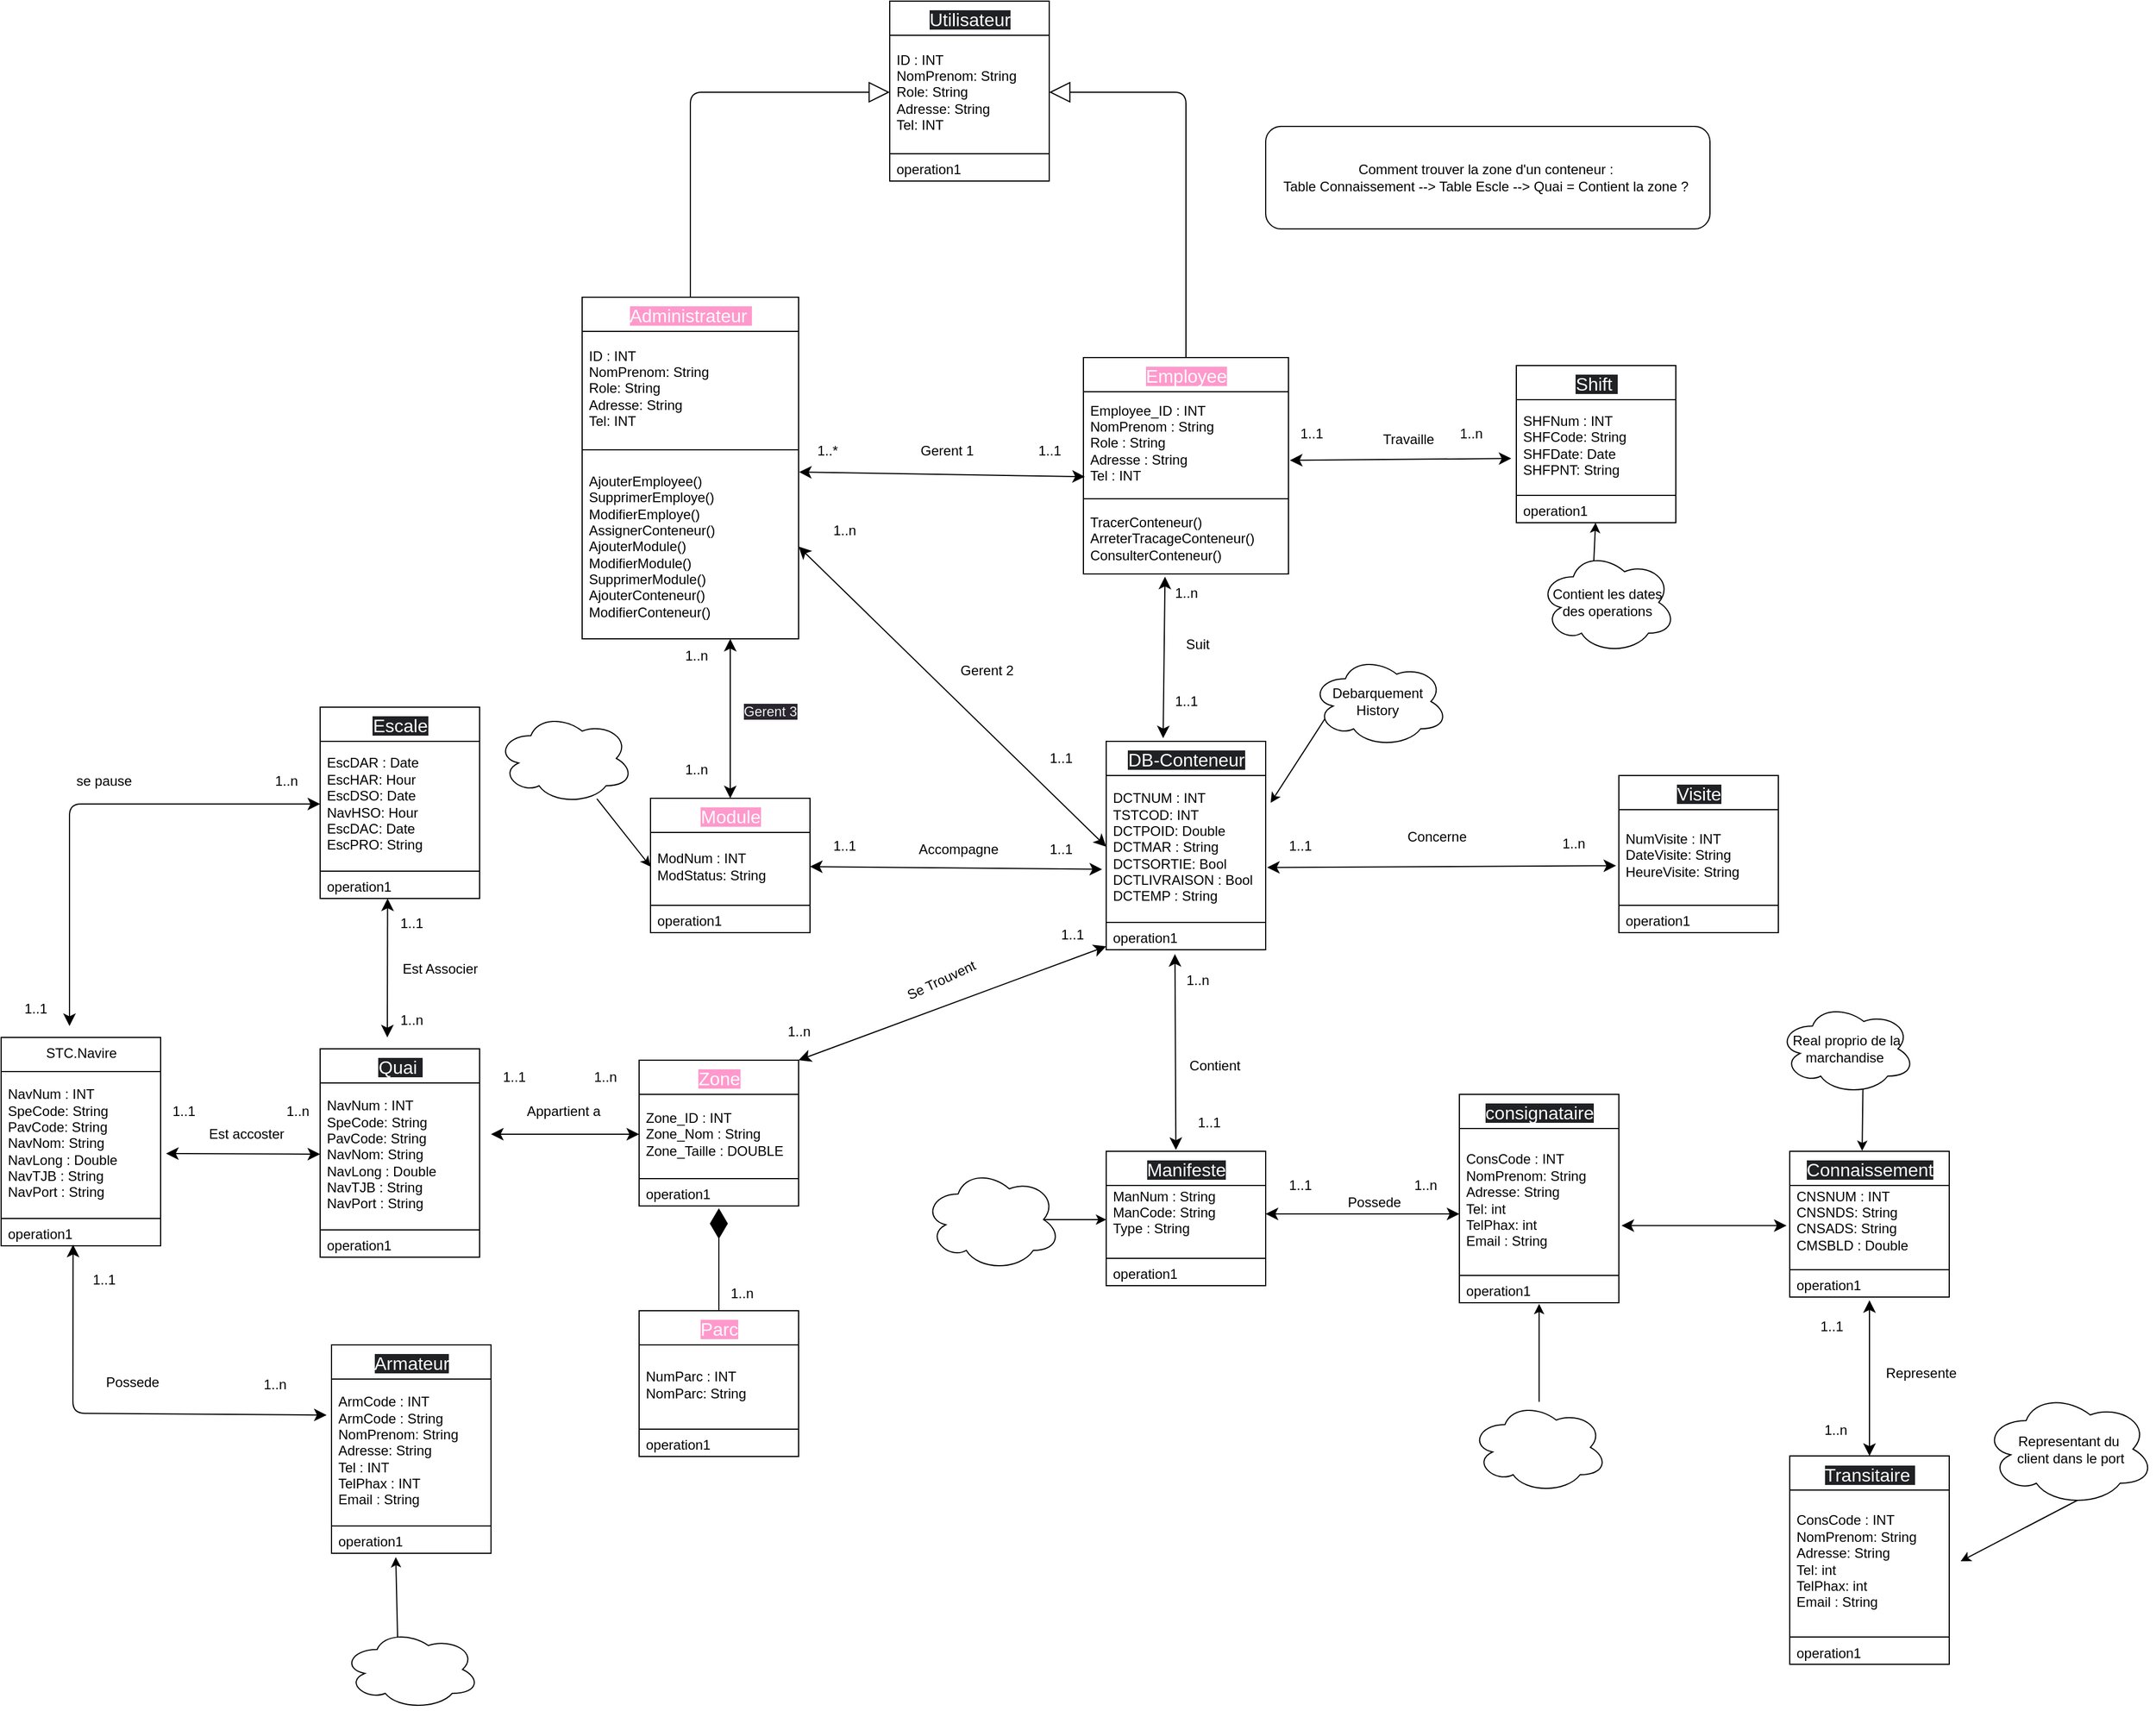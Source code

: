 <mxfile>
    <diagram id="-SLYa7uZ8JZ05PMzf6wq" name="Page-1">
        <mxGraphModel dx="1922" dy="-532" grid="1" gridSize="10" guides="1" tooltips="1" connect="1" arrows="1" fold="1" page="1" pageScale="1" pageWidth="850" pageHeight="1100" math="0" shadow="0">
            <root>
                <mxCell id="0"/>
                <mxCell id="1" parent="0"/>
                <mxCell id="2" value="STC.Navire" style="swimlane;fontStyle=0;align=center;verticalAlign=top;childLayout=stackLayout;horizontal=1;startSize=30;horizontalStack=0;resizeParent=1;resizeParentMax=0;resizeLast=0;collapsible=0;marginBottom=0;html=1;" parent="1" vertex="1">
                    <mxGeometry x="-260" y="2230" width="140" height="183" as="geometry"/>
                </mxCell>
                <mxCell id="4" value="NavNum : INT&amp;nbsp;&lt;br&gt;SpeCode: String&lt;br&gt;PavCode: String&amp;nbsp;&lt;br&gt;NavNom: String&amp;nbsp;&lt;br&gt;NavLong : Double&amp;nbsp;&lt;br&gt;NavTJB : String&amp;nbsp;&lt;br&gt;NavPort : String&amp;nbsp;" style="text;html=1;strokeColor=none;fillColor=none;align=left;verticalAlign=middle;spacingLeft=4;spacingRight=4;overflow=hidden;rotatable=0;points=[[0,0.5],[1,0.5]];portConstraint=eastwest;" parent="2" vertex="1">
                    <mxGeometry y="30" width="140" height="125" as="geometry"/>
                </mxCell>
                <mxCell id="7" value="" style="line;strokeWidth=1;fillColor=none;align=left;verticalAlign=middle;spacingTop=-1;spacingLeft=3;spacingRight=3;rotatable=0;labelPosition=right;points=[];portConstraint=eastwest;" parent="2" vertex="1">
                    <mxGeometry y="155" width="140" height="8" as="geometry"/>
                </mxCell>
                <mxCell id="9" value="operation1" style="text;html=1;strokeColor=none;fillColor=none;align=left;verticalAlign=middle;spacingLeft=4;spacingRight=4;overflow=hidden;rotatable=0;points=[[0,0.5],[1,0.5]];portConstraint=eastwest;" parent="2" vertex="1">
                    <mxGeometry y="163" width="140" height="20" as="geometry"/>
                </mxCell>
                <mxCell id="14" value="&lt;span style=&quot;font-size: 16px; text-align: start; background-color: rgb(32, 33, 36);&quot;&gt;&lt;font color=&quot;#ffffff&quot;&gt;Armateur&lt;/font&gt;&lt;/span&gt;" style="swimlane;fontStyle=0;align=center;verticalAlign=top;childLayout=stackLayout;horizontal=1;startSize=30;horizontalStack=0;resizeParent=1;resizeParentMax=0;resizeLast=0;collapsible=0;marginBottom=0;html=1;" parent="1" vertex="1">
                    <mxGeometry x="30" y="2500" width="140" height="183" as="geometry"/>
                </mxCell>
                <mxCell id="15" value="ArmCode : INT&amp;nbsp;&lt;br&gt;ArmCode : String&lt;br&gt;NomPrenom: String&amp;nbsp;&lt;br&gt;Adresse: String&amp;nbsp;&lt;br&gt;Tel : INT&amp;nbsp;&lt;br&gt;TelPhax : INT&amp;nbsp;&lt;br&gt;Email : String&amp;nbsp;&amp;nbsp;" style="text;html=1;strokeColor=none;fillColor=none;align=left;verticalAlign=middle;spacingLeft=4;spacingRight=4;overflow=hidden;rotatable=0;points=[[0,0.5],[1,0.5]];portConstraint=eastwest;" parent="14" vertex="1">
                    <mxGeometry y="30" width="140" height="125" as="geometry"/>
                </mxCell>
                <mxCell id="16" value="" style="line;strokeWidth=1;fillColor=none;align=left;verticalAlign=middle;spacingTop=-1;spacingLeft=3;spacingRight=3;rotatable=0;labelPosition=right;points=[];portConstraint=eastwest;" parent="14" vertex="1">
                    <mxGeometry y="155" width="140" height="8" as="geometry"/>
                </mxCell>
                <mxCell id="17" value="operation1" style="text;html=1;strokeColor=none;fillColor=none;align=left;verticalAlign=middle;spacingLeft=4;spacingRight=4;overflow=hidden;rotatable=0;points=[[0,0.5],[1,0.5]];portConstraint=eastwest;" parent="14" vertex="1">
                    <mxGeometry y="163" width="140" height="20" as="geometry"/>
                </mxCell>
                <mxCell id="18" value="&lt;div style=&quot;text-align: start;&quot;&gt;&lt;font color=&quot;#ffffff&quot;&gt;&lt;span style=&quot;font-size: 16px; background-color: rgb(255, 153, 204);&quot;&gt;Module&lt;/span&gt;&lt;/font&gt;&lt;/div&gt;" style="swimlane;fontStyle=0;align=center;verticalAlign=top;childLayout=stackLayout;horizontal=1;startSize=30;horizontalStack=0;resizeParent=1;resizeParentMax=0;resizeLast=0;collapsible=0;marginBottom=0;html=1;" parent="1" vertex="1">
                    <mxGeometry x="310" y="2020" width="140" height="118" as="geometry"/>
                </mxCell>
                <mxCell id="19" value="ModNum : INT&amp;nbsp;&lt;br&gt;ModStatus: String&lt;br&gt;" style="text;html=1;strokeColor=none;fillColor=none;align=left;verticalAlign=middle;spacingLeft=4;spacingRight=4;overflow=hidden;rotatable=0;points=[[0,0.5],[1,0.5]];portConstraint=eastwest;" parent="18" vertex="1">
                    <mxGeometry y="30" width="140" height="60" as="geometry"/>
                </mxCell>
                <mxCell id="20" value="" style="line;strokeWidth=1;fillColor=none;align=left;verticalAlign=middle;spacingTop=-1;spacingLeft=3;spacingRight=3;rotatable=0;labelPosition=right;points=[];portConstraint=eastwest;" parent="18" vertex="1">
                    <mxGeometry y="90" width="140" height="8" as="geometry"/>
                </mxCell>
                <mxCell id="21" value="operation1" style="text;html=1;strokeColor=none;fillColor=none;align=left;verticalAlign=middle;spacingLeft=4;spacingRight=4;overflow=hidden;rotatable=0;points=[[0,0.5],[1,0.5]];portConstraint=eastwest;" parent="18" vertex="1">
                    <mxGeometry y="98" width="140" height="20" as="geometry"/>
                </mxCell>
                <mxCell id="26" value="&lt;div style=&quot;text-align: start;&quot;&gt;&lt;font color=&quot;#ffffff&quot;&gt;&lt;span style=&quot;font-size: 16px; background-color: rgb(32, 33, 36);&quot;&gt;Escale&lt;/span&gt;&lt;/font&gt;&lt;/div&gt;" style="swimlane;fontStyle=0;align=center;verticalAlign=top;childLayout=stackLayout;horizontal=1;startSize=30;horizontalStack=0;resizeParent=1;resizeParentMax=0;resizeLast=0;collapsible=0;marginBottom=0;html=1;" parent="1" vertex="1">
                    <mxGeometry x="20" y="1940" width="140" height="168" as="geometry"/>
                </mxCell>
                <mxCell id="27" value="EscDAR : Date&amp;nbsp;&lt;br&gt;EscHAR: Hour&lt;br&gt;EscDSO: Date&amp;nbsp;&lt;br&gt;NavHSO: Hour&amp;nbsp;&lt;br&gt;EscDAC: Date&lt;br&gt;EscPRO: String&amp;nbsp;" style="text;html=1;strokeColor=none;fillColor=none;align=left;verticalAlign=middle;spacingLeft=4;spacingRight=4;overflow=hidden;rotatable=0;points=[[0,0.5],[1,0.5]];portConstraint=eastwest;" parent="26" vertex="1">
                    <mxGeometry y="30" width="140" height="110" as="geometry"/>
                </mxCell>
                <mxCell id="28" value="" style="line;strokeWidth=1;fillColor=none;align=left;verticalAlign=middle;spacingTop=-1;spacingLeft=3;spacingRight=3;rotatable=0;labelPosition=right;points=[];portConstraint=eastwest;" parent="26" vertex="1">
                    <mxGeometry y="140" width="140" height="8" as="geometry"/>
                </mxCell>
                <mxCell id="29" value="operation1" style="text;html=1;strokeColor=none;fillColor=none;align=left;verticalAlign=middle;spacingLeft=4;spacingRight=4;overflow=hidden;rotatable=0;points=[[0,0.5],[1,0.5]];portConstraint=eastwest;" parent="26" vertex="1">
                    <mxGeometry y="148" width="140" height="20" as="geometry"/>
                </mxCell>
                <mxCell id="30" value="&lt;div style=&quot;text-align: start;&quot;&gt;&lt;font color=&quot;#ffffff&quot;&gt;&lt;span style=&quot;font-size: 16px; background-color: rgb(32, 33, 36);&quot;&gt;Manifeste&lt;/span&gt;&lt;/font&gt;&lt;/div&gt;" style="swimlane;fontStyle=0;align=center;verticalAlign=top;childLayout=stackLayout;horizontal=1;startSize=30;horizontalStack=0;resizeParent=1;resizeParentMax=0;resizeLast=0;collapsible=0;marginBottom=0;html=1;" parent="1" vertex="1">
                    <mxGeometry x="710" y="2330" width="140" height="118" as="geometry"/>
                </mxCell>
                <mxCell id="31" value="ManNum : String&lt;br&gt;ManCode: String&lt;br&gt;Type : String&amp;nbsp;&lt;br&gt;&lt;br&gt;" style="text;html=1;strokeColor=none;fillColor=none;align=left;verticalAlign=middle;spacingLeft=4;spacingRight=4;overflow=hidden;rotatable=0;points=[[0,0.5],[1,0.5]];portConstraint=eastwest;" parent="30" vertex="1">
                    <mxGeometry y="30" width="140" height="60" as="geometry"/>
                </mxCell>
                <mxCell id="32" value="" style="line;strokeWidth=1;fillColor=none;align=left;verticalAlign=middle;spacingTop=-1;spacingLeft=3;spacingRight=3;rotatable=0;labelPosition=right;points=[];portConstraint=eastwest;" parent="30" vertex="1">
                    <mxGeometry y="90" width="140" height="8" as="geometry"/>
                </mxCell>
                <mxCell id="33" value="operation1" style="text;html=1;strokeColor=none;fillColor=none;align=left;verticalAlign=middle;spacingLeft=4;spacingRight=4;overflow=hidden;rotatable=0;points=[[0,0.5],[1,0.5]];portConstraint=eastwest;" parent="30" vertex="1">
                    <mxGeometry y="98" width="140" height="20" as="geometry"/>
                </mxCell>
                <mxCell id="34" value="&lt;div style=&quot;text-align: start;&quot;&gt;&lt;font color=&quot;#ffffff&quot;&gt;&lt;span style=&quot;font-size: 16px; background-color: rgb(32, 33, 36);&quot;&gt;DB-Conteneur&lt;/span&gt;&lt;/font&gt;&lt;/div&gt;" style="swimlane;fontStyle=0;align=center;verticalAlign=top;childLayout=stackLayout;horizontal=1;startSize=30;horizontalStack=0;resizeParent=1;resizeParentMax=0;resizeLast=0;collapsible=0;marginBottom=0;html=1;" parent="1" vertex="1">
                    <mxGeometry x="710" y="1970" width="140" height="183" as="geometry"/>
                </mxCell>
                <mxCell id="35" value="DCTNUM : INT&amp;nbsp;&lt;br&gt;TSTCOD: INT&lt;br&gt;DCTPOID: Double&lt;br&gt;DCTMAR : String&lt;br&gt;DCTSORTIE: Bool&lt;br&gt;DCTLIVRAISON : Bool&lt;br&gt;DCTEMP : String" style="text;html=1;strokeColor=none;fillColor=none;align=left;verticalAlign=middle;spacingLeft=4;spacingRight=4;overflow=hidden;rotatable=0;points=[[0,0.5],[1,0.5]];portConstraint=eastwest;" parent="34" vertex="1">
                    <mxGeometry y="30" width="140" height="125" as="geometry"/>
                </mxCell>
                <mxCell id="36" value="" style="line;strokeWidth=1;fillColor=none;align=left;verticalAlign=middle;spacingTop=-1;spacingLeft=3;spacingRight=3;rotatable=0;labelPosition=right;points=[];portConstraint=eastwest;" parent="34" vertex="1">
                    <mxGeometry y="155" width="140" height="8" as="geometry"/>
                </mxCell>
                <mxCell id="37" value="operation1" style="text;html=1;strokeColor=none;fillColor=none;align=left;verticalAlign=middle;spacingLeft=4;spacingRight=4;overflow=hidden;rotatable=0;points=[[0,0.5],[1,0.5]];portConstraint=eastwest;" parent="34" vertex="1">
                    <mxGeometry y="163" width="140" height="20" as="geometry"/>
                </mxCell>
                <mxCell id="42" value="&lt;div style=&quot;text-align: start;&quot;&gt;&lt;font color=&quot;#ffffff&quot;&gt;&lt;span style=&quot;font-size: 16px; background-color: rgb(32, 33, 36);&quot;&gt;Shift&amp;nbsp;&lt;/span&gt;&lt;/font&gt;&lt;/div&gt;" style="swimlane;fontStyle=0;align=center;verticalAlign=top;childLayout=stackLayout;horizontal=1;startSize=30;horizontalStack=0;resizeParent=1;resizeParentMax=0;resizeLast=0;collapsible=0;marginBottom=0;html=1;" parent="1" vertex="1">
                    <mxGeometry x="1070" y="1640" width="140" height="138" as="geometry"/>
                </mxCell>
                <mxCell id="43" value="SHFNum : INT&amp;nbsp;&lt;br&gt;SHFCode: String&lt;br&gt;SHFDate: Date&lt;br&gt;SHFPNT: String&amp;nbsp;&amp;nbsp;" style="text;html=1;strokeColor=none;fillColor=none;align=left;verticalAlign=middle;spacingLeft=4;spacingRight=4;overflow=hidden;rotatable=0;points=[[0,0.5],[1,0.5]];portConstraint=eastwest;" parent="42" vertex="1">
                    <mxGeometry y="30" width="140" height="80" as="geometry"/>
                </mxCell>
                <mxCell id="44" value="" style="line;strokeWidth=1;fillColor=none;align=left;verticalAlign=middle;spacingTop=-1;spacingLeft=3;spacingRight=3;rotatable=0;labelPosition=right;points=[];portConstraint=eastwest;" parent="42" vertex="1">
                    <mxGeometry y="110" width="140" height="8" as="geometry"/>
                </mxCell>
                <mxCell id="45" value="operation1" style="text;html=1;strokeColor=none;fillColor=none;align=left;verticalAlign=middle;spacingLeft=4;spacingRight=4;overflow=hidden;rotatable=0;points=[[0,0.5],[1,0.5]];portConstraint=eastwest;" parent="42" vertex="1">
                    <mxGeometry y="118" width="140" height="20" as="geometry"/>
                </mxCell>
                <mxCell id="46" value="&lt;div style=&quot;text-align: start;&quot;&gt;&lt;font color=&quot;#ffffff&quot;&gt;&lt;span style=&quot;font-size: 16px; background-color: rgb(32, 33, 36);&quot;&gt;Utilisateur&lt;/span&gt;&lt;/font&gt;&lt;/div&gt;" style="swimlane;fontStyle=0;align=center;verticalAlign=top;childLayout=stackLayout;horizontal=1;startSize=30;horizontalStack=0;resizeParent=1;resizeParentMax=0;resizeLast=0;collapsible=0;marginBottom=0;html=1;" parent="1" vertex="1">
                    <mxGeometry x="520" y="1320" width="140" height="158" as="geometry"/>
                </mxCell>
                <mxCell id="47" value="ID : INT&amp;nbsp;&lt;br&gt;NomPrenom: String&lt;br&gt;Role: String&amp;nbsp;&lt;br&gt;Adresse: String&amp;nbsp;&lt;br&gt;Tel: INT&amp;nbsp;&amp;nbsp;&lt;br&gt;" style="text;html=1;strokeColor=none;fillColor=none;align=left;verticalAlign=middle;spacingLeft=4;spacingRight=4;overflow=hidden;rotatable=0;points=[[0,0.5],[1,0.5]];portConstraint=eastwest;" parent="46" vertex="1">
                    <mxGeometry y="30" width="140" height="100" as="geometry"/>
                </mxCell>
                <mxCell id="48" value="" style="line;strokeWidth=1;fillColor=none;align=left;verticalAlign=middle;spacingTop=-1;spacingLeft=3;spacingRight=3;rotatable=0;labelPosition=right;points=[];portConstraint=eastwest;" parent="46" vertex="1">
                    <mxGeometry y="130" width="140" height="8" as="geometry"/>
                </mxCell>
                <mxCell id="49" value="operation1" style="text;html=1;strokeColor=none;fillColor=none;align=left;verticalAlign=middle;spacingLeft=4;spacingRight=4;overflow=hidden;rotatable=0;points=[[0,0.5],[1,0.5]];portConstraint=eastwest;" parent="46" vertex="1">
                    <mxGeometry y="138" width="140" height="20" as="geometry"/>
                </mxCell>
                <mxCell id="50" value="&lt;div style=&quot;text-align: start;&quot;&gt;&lt;font color=&quot;#ffffff&quot;&gt;&lt;span style=&quot;font-size: 16px; background-color: rgb(255, 153, 204);&quot;&gt;Administrateur&amp;nbsp;&lt;/span&gt;&lt;/font&gt;&lt;/div&gt;" style="swimlane;fontStyle=0;align=center;verticalAlign=top;childLayout=stackLayout;horizontal=1;startSize=30;horizontalStack=0;resizeParent=1;resizeParentMax=0;resizeLast=0;collapsible=0;marginBottom=0;html=1;" parent="1" vertex="1">
                    <mxGeometry x="250" y="1580" width="190" height="300" as="geometry"/>
                </mxCell>
                <mxCell id="51" value="ID : INT&amp;nbsp;&lt;br&gt;NomPrenom: String&lt;br&gt;Role: String&amp;nbsp;&lt;br&gt;Adresse: String&amp;nbsp;&lt;br&gt;Tel: INT&amp;nbsp;&amp;nbsp;" style="text;html=1;strokeColor=none;fillColor=none;align=left;verticalAlign=middle;spacingLeft=4;spacingRight=4;overflow=hidden;rotatable=0;points=[[0,0.5],[1,0.5]];portConstraint=eastwest;" parent="50" vertex="1">
                    <mxGeometry y="30" width="190" height="100" as="geometry"/>
                </mxCell>
                <mxCell id="52" value="" style="line;strokeWidth=1;fillColor=none;align=left;verticalAlign=middle;spacingTop=-1;spacingLeft=3;spacingRight=3;rotatable=0;labelPosition=right;points=[];portConstraint=eastwest;" parent="50" vertex="1">
                    <mxGeometry y="130" width="190" height="8" as="geometry"/>
                </mxCell>
                <mxCell id="53" value="AjouterEmployee()&amp;nbsp;&lt;br&gt;SupprimerEmploye()&lt;br&gt;ModifierEmploye()&lt;br&gt;AssignerConteneur()&lt;br&gt;AjouterModule()&lt;br&gt;ModifierModule()&lt;br&gt;SupprimerModule()&lt;br&gt;AjouterConteneur()&lt;br&gt;ModifierConteneur()" style="text;html=1;strokeColor=none;fillColor=none;align=left;verticalAlign=middle;spacingLeft=4;spacingRight=4;overflow=hidden;rotatable=0;points=[[0,0.5],[1,0.5]];portConstraint=eastwest;" parent="50" vertex="1">
                    <mxGeometry y="138" width="190" height="162" as="geometry"/>
                </mxCell>
                <mxCell id="54" value="&lt;div style=&quot;text-align: start;&quot;&gt;&lt;font color=&quot;#ffffff&quot;&gt;&lt;span style=&quot;font-size: 16px; background-color: rgb(255, 153, 204);&quot;&gt;Parc&lt;/span&gt;&lt;/font&gt;&lt;/div&gt;" style="swimlane;fontStyle=0;align=center;verticalAlign=top;childLayout=stackLayout;horizontal=1;startSize=30;horizontalStack=0;resizeParent=1;resizeParentMax=0;resizeLast=0;collapsible=0;marginBottom=0;html=1;" parent="1" vertex="1">
                    <mxGeometry x="300" y="2470" width="140" height="128" as="geometry"/>
                </mxCell>
                <mxCell id="55" value="NumParc : INT&amp;nbsp;&lt;br&gt;NomParc: String&lt;br&gt;" style="text;html=1;strokeColor=none;fillColor=none;align=left;verticalAlign=middle;spacingLeft=4;spacingRight=4;overflow=hidden;rotatable=0;points=[[0,0.5],[1,0.5]];portConstraint=eastwest;" parent="54" vertex="1">
                    <mxGeometry y="30" width="140" height="70" as="geometry"/>
                </mxCell>
                <mxCell id="56" value="" style="line;strokeWidth=1;fillColor=none;align=left;verticalAlign=middle;spacingTop=-1;spacingLeft=3;spacingRight=3;rotatable=0;labelPosition=right;points=[];portConstraint=eastwest;" parent="54" vertex="1">
                    <mxGeometry y="100" width="140" height="8" as="geometry"/>
                </mxCell>
                <mxCell id="57" value="operation1" style="text;html=1;strokeColor=none;fillColor=none;align=left;verticalAlign=middle;spacingLeft=4;spacingRight=4;overflow=hidden;rotatable=0;points=[[0,0.5],[1,0.5]];portConstraint=eastwest;" parent="54" vertex="1">
                    <mxGeometry y="108" width="140" height="20" as="geometry"/>
                </mxCell>
                <mxCell id="58" value="&lt;div style=&quot;text-align: start;&quot;&gt;&lt;font color=&quot;#ffffff&quot;&gt;&lt;span style=&quot;font-size: 16px; background-color: rgb(255, 153, 204);&quot;&gt;Zone&lt;/span&gt;&lt;/font&gt;&lt;/div&gt;" style="swimlane;fontStyle=0;align=center;verticalAlign=top;childLayout=stackLayout;horizontal=1;startSize=30;horizontalStack=0;resizeParent=1;resizeParentMax=0;resizeLast=0;collapsible=0;marginBottom=0;html=1;" parent="1" vertex="1">
                    <mxGeometry x="300" y="2250" width="140" height="128" as="geometry"/>
                </mxCell>
                <mxCell id="59" value="Zone_ID : INT&lt;br&gt;Zone_Nom : String&amp;nbsp;&lt;br&gt;Zone_Taille : DOUBLE" style="text;html=1;strokeColor=none;fillColor=none;align=left;verticalAlign=middle;spacingLeft=4;spacingRight=4;overflow=hidden;rotatable=0;points=[[0,0.5],[1,0.5]];portConstraint=eastwest;" parent="58" vertex="1">
                    <mxGeometry y="30" width="140" height="70" as="geometry"/>
                </mxCell>
                <mxCell id="60" value="" style="line;strokeWidth=1;fillColor=none;align=left;verticalAlign=middle;spacingTop=-1;spacingLeft=3;spacingRight=3;rotatable=0;labelPosition=right;points=[];portConstraint=eastwest;" parent="58" vertex="1">
                    <mxGeometry y="100" width="140" height="8" as="geometry"/>
                </mxCell>
                <mxCell id="61" value="operation1" style="text;html=1;strokeColor=none;fillColor=none;align=left;verticalAlign=middle;spacingLeft=4;spacingRight=4;overflow=hidden;rotatable=0;points=[[0,0.5],[1,0.5]];portConstraint=eastwest;" parent="58" vertex="1">
                    <mxGeometry y="108" width="140" height="20" as="geometry"/>
                </mxCell>
                <mxCell id="227" style="edgeStyle=none;html=1;exitX=0.4;exitY=0.1;exitDx=0;exitDy=0;exitPerimeter=0;entryX=0.403;entryY=1.17;entryDx=0;entryDy=0;entryPerimeter=0;" parent="1" source="70" target="17" edge="1">
                    <mxGeometry relative="1" as="geometry"/>
                </mxCell>
                <mxCell id="70" value="Propriaitaire du&amp;nbsp;&lt;br&gt;Navire" style="ellipse;shape=cloud;whiteSpace=wrap;html=1;labelBackgroundColor=none;fontFamily=Helvetica;fontColor=#FFFFFF;" parent="1" vertex="1">
                    <mxGeometry x="40" y="2750" width="120" height="70" as="geometry"/>
                </mxCell>
                <mxCell id="76" style="edgeStyle=none;html=1;fontFamily=Helvetica;fontColor=#FFFFFF;entryX=0.5;entryY=1.05;entryDx=0;entryDy=0;entryPerimeter=0;" parent="1" source="71" target="189" edge="1">
                    <mxGeometry relative="1" as="geometry">
                        <mxPoint x="1380" y="2490" as="targetPoint"/>
                    </mxGeometry>
                </mxCell>
                <mxCell id="71" value="Table Client" style="ellipse;shape=cloud;whiteSpace=wrap;html=1;labelBackgroundColor=none;fontFamily=Helvetica;fontColor=#FFFFFF;" parent="1" vertex="1">
                    <mxGeometry x="1030" y="2550" width="120" height="80" as="geometry"/>
                </mxCell>
                <mxCell id="74" style="edgeStyle=none;html=1;entryX=0;entryY=0.5;entryDx=0;entryDy=0;fontFamily=Helvetica;fontColor=#FFFFFF;" parent="1" source="73" target="19" edge="1">
                    <mxGeometry relative="1" as="geometry"/>
                </mxCell>
                <mxCell id="73" value="Ensemble de&amp;nbsp;&lt;br&gt;Pieces pour&amp;nbsp;&lt;br&gt;le suivie&amp;nbsp;" style="ellipse;shape=cloud;whiteSpace=wrap;html=1;labelBackgroundColor=none;fontFamily=Helvetica;fontColor=#FFFFFF;" parent="1" vertex="1">
                    <mxGeometry x="175" y="1945" width="120" height="80" as="geometry"/>
                </mxCell>
                <mxCell id="83" value="&lt;div style=&quot;text-align: start;&quot;&gt;&lt;font color=&quot;#ffffff&quot;&gt;&lt;span style=&quot;font-size: 16px; background-color: rgb(32, 33, 36);&quot;&gt;Transitaire&amp;nbsp;&lt;/span&gt;&lt;/font&gt;&lt;/div&gt;" style="swimlane;fontStyle=0;align=center;verticalAlign=top;childLayout=stackLayout;horizontal=1;startSize=30;horizontalStack=0;resizeParent=1;resizeParentMax=0;resizeLast=0;collapsible=0;marginBottom=0;html=1;" parent="1" vertex="1">
                    <mxGeometry x="1310" y="2597.5" width="140" height="183" as="geometry"/>
                </mxCell>
                <mxCell id="84" value="ConsCode : INT&amp;nbsp;&lt;br&gt;NomPrenom: String&lt;br&gt;Adresse: String&amp;nbsp;&lt;br&gt;Tel: int&lt;br&gt;TelPhax: int&amp;nbsp;&lt;br&gt;Email : String&amp;nbsp;" style="text;html=1;strokeColor=none;fillColor=none;align=left;verticalAlign=middle;spacingLeft=4;spacingRight=4;overflow=hidden;rotatable=0;points=[[0,0.5],[1,0.5]];portConstraint=eastwest;" parent="83" vertex="1">
                    <mxGeometry y="30" width="140" height="125" as="geometry"/>
                </mxCell>
                <mxCell id="85" value="" style="line;strokeWidth=1;fillColor=none;align=left;verticalAlign=middle;spacingTop=-1;spacingLeft=3;spacingRight=3;rotatable=0;labelPosition=right;points=[];portConstraint=eastwest;" parent="83" vertex="1">
                    <mxGeometry y="155" width="140" height="8" as="geometry"/>
                </mxCell>
                <mxCell id="86" value="operation1" style="text;html=1;strokeColor=none;fillColor=none;align=left;verticalAlign=middle;spacingLeft=4;spacingRight=4;overflow=hidden;rotatable=0;points=[[0,0.5],[1,0.5]];portConstraint=eastwest;" parent="83" vertex="1">
                    <mxGeometry y="163" width="140" height="20" as="geometry"/>
                </mxCell>
                <mxCell id="88" style="edgeStyle=none;html=1;exitX=0.55;exitY=0.95;exitDx=0;exitDy=0;exitPerimeter=0;" parent="1" source="87" edge="1">
                    <mxGeometry relative="1" as="geometry">
                        <mxPoint x="1378.611" y="2579.997" as="sourcePoint"/>
                        <mxPoint x="1460" y="2690" as="targetPoint"/>
                    </mxGeometry>
                </mxCell>
                <mxCell id="87" value="Representant du&lt;br&gt;&amp;nbsp;client dans le port" style="ellipse;shape=cloud;whiteSpace=wrap;html=1;" parent="1" vertex="1">
                    <mxGeometry x="1480" y="2541.5" width="150" height="100" as="geometry"/>
                </mxCell>
                <mxCell id="90" style="edgeStyle=none;html=1;exitX=0.625;exitY=0.2;exitDx=0;exitDy=0;exitPerimeter=0;entryX=0.454;entryY=-0.003;entryDx=0;entryDy=0;entryPerimeter=0;" parent="1" source="89" target="181" edge="1">
                    <mxGeometry relative="1" as="geometry">
                        <mxPoint x="1370" y="2470" as="targetPoint"/>
                    </mxGeometry>
                </mxCell>
                <mxCell id="89" value="Real proprio de la marchandise&amp;nbsp;" style="ellipse;shape=cloud;whiteSpace=wrap;html=1;" parent="1" vertex="1">
                    <mxGeometry x="1300" y="2200" width="120" height="80" as="geometry"/>
                </mxCell>
                <mxCell id="92" style="edgeStyle=none;html=1;exitX=0.16;exitY=0.55;exitDx=0;exitDy=0;exitPerimeter=0;entryX=1.031;entryY=0.192;entryDx=0;entryDy=0;entryPerimeter=0;" parent="1" source="91" target="35" edge="1">
                    <mxGeometry relative="1" as="geometry"/>
                </mxCell>
                <mxCell id="91" value="Debarquement&amp;nbsp;&lt;br&gt;History&amp;nbsp;" style="ellipse;shape=cloud;whiteSpace=wrap;html=1;" parent="1" vertex="1">
                    <mxGeometry x="890" y="1895" width="120" height="80" as="geometry"/>
                </mxCell>
                <mxCell id="93" value="&lt;div style=&quot;text-align: start;&quot;&gt;&lt;font color=&quot;#ffffff&quot;&gt;&lt;span style=&quot;font-size: 16px; background-color: rgb(32, 33, 36);&quot;&gt;Visite&lt;/span&gt;&lt;/font&gt;&lt;/div&gt;" style="swimlane;fontStyle=0;align=center;verticalAlign=top;childLayout=stackLayout;horizontal=1;startSize=30;horizontalStack=0;resizeParent=1;resizeParentMax=0;resizeLast=0;collapsible=0;marginBottom=0;html=1;" parent="1" vertex="1">
                    <mxGeometry x="1160" y="2000" width="140" height="138" as="geometry"/>
                </mxCell>
                <mxCell id="94" value="NumVisite : INT&amp;nbsp;&lt;br&gt;DateVisite: String&lt;br&gt;HeureVisite: String&amp;nbsp;" style="text;html=1;strokeColor=none;fillColor=none;align=left;verticalAlign=middle;spacingLeft=4;spacingRight=4;overflow=hidden;rotatable=0;points=[[0,0.5],[1,0.5]];portConstraint=eastwest;" parent="93" vertex="1">
                    <mxGeometry y="30" width="140" height="80" as="geometry"/>
                </mxCell>
                <mxCell id="95" value="" style="line;strokeWidth=1;fillColor=none;align=left;verticalAlign=middle;spacingTop=-1;spacingLeft=3;spacingRight=3;rotatable=0;labelPosition=right;points=[];portConstraint=eastwest;" parent="93" vertex="1">
                    <mxGeometry y="110" width="140" height="8" as="geometry"/>
                </mxCell>
                <mxCell id="96" value="operation1" style="text;html=1;strokeColor=none;fillColor=none;align=left;verticalAlign=middle;spacingLeft=4;spacingRight=4;overflow=hidden;rotatable=0;points=[[0,0.5],[1,0.5]];portConstraint=eastwest;" parent="93" vertex="1">
                    <mxGeometry y="118" width="140" height="20" as="geometry"/>
                </mxCell>
                <mxCell id="98" style="edgeStyle=none;html=1;exitX=0.4;exitY=0.1;exitDx=0;exitDy=0;exitPerimeter=0;" parent="1" source="97" target="45" edge="1">
                    <mxGeometry relative="1" as="geometry"/>
                </mxCell>
                <mxCell id="97" value="Contient les dates des operations" style="ellipse;shape=cloud;whiteSpace=wrap;html=1;" parent="1" vertex="1">
                    <mxGeometry x="1090" y="1803" width="120" height="90" as="geometry"/>
                </mxCell>
                <mxCell id="99" value="Comment trouver la zone d'un conteneur :&amp;nbsp;&lt;br&gt;Table Connaissement --&amp;gt; Table Escle --&amp;gt; Quai = Contient la zone ?&amp;nbsp;" style="rounded=1;whiteSpace=wrap;html=1;" parent="1" vertex="1">
                    <mxGeometry x="850" y="1430" width="390" height="90" as="geometry"/>
                </mxCell>
                <mxCell id="101" value="&lt;div style=&quot;text-align: start;&quot;&gt;&lt;font color=&quot;#ffffff&quot;&gt;&lt;span style=&quot;font-size: 16px; background-color: rgb(255, 153, 204);&quot;&gt;Employee&lt;/span&gt;&lt;/font&gt;&lt;/div&gt;" style="swimlane;fontStyle=0;align=center;verticalAlign=top;childLayout=stackLayout;horizontal=1;startSize=30;horizontalStack=0;resizeParent=1;resizeParentMax=0;resizeLast=0;collapsible=0;marginBottom=0;html=1;" parent="1" vertex="1">
                    <mxGeometry x="690" y="1633" width="180" height="190" as="geometry"/>
                </mxCell>
                <mxCell id="102" value="Employee_ID : INT&lt;br&gt;NomPrenom : String&amp;nbsp;&lt;br&gt;Role : String&amp;nbsp;&lt;br&gt;Adresse : String&amp;nbsp;&lt;br&gt;Tel : INT" style="text;html=1;strokeColor=none;fillColor=none;align=left;verticalAlign=middle;spacingLeft=4;spacingRight=4;overflow=hidden;rotatable=0;points=[[0,0.5],[1,0.5]];portConstraint=eastwest;" parent="101" vertex="1">
                    <mxGeometry y="30" width="180" height="90" as="geometry"/>
                </mxCell>
                <mxCell id="103" value="" style="line;strokeWidth=1;fillColor=none;align=left;verticalAlign=middle;spacingTop=-1;spacingLeft=3;spacingRight=3;rotatable=0;labelPosition=right;points=[];portConstraint=eastwest;" parent="101" vertex="1">
                    <mxGeometry y="120" width="180" height="8" as="geometry"/>
                </mxCell>
                <mxCell id="104" value="TracerConteneur()&lt;br&gt;ArreterTracageConteneur()&lt;br&gt;ConsulterConteneur()" style="text;html=1;strokeColor=none;fillColor=none;align=left;verticalAlign=middle;spacingLeft=4;spacingRight=4;overflow=hidden;rotatable=0;points=[[0,0.5],[1,0.5]];portConstraint=eastwest;" parent="101" vertex="1">
                    <mxGeometry y="128" width="180" height="62" as="geometry"/>
                </mxCell>
                <mxCell id="121" value="Gerent 1" style="text;html=1;align=center;verticalAlign=middle;resizable=0;points=[];autosize=1;strokeColor=none;fillColor=none;" parent="1" vertex="1">
                    <mxGeometry x="535" y="1700" width="70" height="30" as="geometry"/>
                </mxCell>
                <mxCell id="122" value="1..*" style="text;html=1;align=center;verticalAlign=middle;resizable=0;points=[];autosize=1;strokeColor=none;fillColor=none;" parent="1" vertex="1">
                    <mxGeometry x="445" y="1700" width="40" height="30" as="geometry"/>
                </mxCell>
                <mxCell id="123" value="1..1" style="text;html=1;align=center;verticalAlign=middle;resizable=0;points=[];autosize=1;strokeColor=none;fillColor=none;" parent="1" vertex="1">
                    <mxGeometry x="640" y="1700" width="40" height="30" as="geometry"/>
                </mxCell>
                <mxCell id="129" value="Suit" style="text;html=1;align=center;verticalAlign=middle;resizable=0;points=[];autosize=1;strokeColor=none;fillColor=none;" parent="1" vertex="1">
                    <mxGeometry x="770" y="1870" width="40" height="30" as="geometry"/>
                </mxCell>
                <mxCell id="130" value="1..1" style="text;html=1;align=center;verticalAlign=middle;resizable=0;points=[];autosize=1;strokeColor=none;fillColor=none;" parent="1" vertex="1">
                    <mxGeometry x="760" y="1920" width="40" height="30" as="geometry"/>
                </mxCell>
                <mxCell id="131" value="1..n" style="text;html=1;align=center;verticalAlign=middle;resizable=0;points=[];autosize=1;strokeColor=none;fillColor=none;" parent="1" vertex="1">
                    <mxGeometry x="760" y="1825" width="40" height="30" as="geometry"/>
                </mxCell>
                <mxCell id="133" value="1..n" style="text;html=1;align=center;verticalAlign=middle;resizable=0;points=[];autosize=1;strokeColor=none;fillColor=none;" parent="1" vertex="1">
                    <mxGeometry x="460" y="1770" width="40" height="30" as="geometry"/>
                </mxCell>
                <mxCell id="134" value="Gerent 2" style="text;html=1;align=center;verticalAlign=middle;resizable=0;points=[];autosize=1;strokeColor=none;fillColor=none;" parent="1" vertex="1">
                    <mxGeometry x="570" y="1893" width="70" height="30" as="geometry"/>
                </mxCell>
                <mxCell id="136" value="1..1" style="text;html=1;align=center;verticalAlign=middle;resizable=0;points=[];autosize=1;strokeColor=none;fillColor=none;" parent="1" vertex="1">
                    <mxGeometry x="650" y="1970" width="40" height="30" as="geometry"/>
                </mxCell>
                <mxCell id="139" value="" style="edgeStyle=none;orthogonalLoop=1;jettySize=auto;html=1;endArrow=classic;startArrow=classic;endSize=8;startSize=8;exitX=1.002;exitY=0.096;exitDx=0;exitDy=0;exitPerimeter=0;entryX=0.007;entryY=0.829;entryDx=0;entryDy=0;entryPerimeter=0;" parent="1" source="53" target="102" edge="1">
                    <mxGeometry width="100" relative="1" as="geometry">
                        <mxPoint x="570" y="1770" as="sourcePoint"/>
                        <mxPoint x="670" y="1770" as="targetPoint"/>
                        <Array as="points"/>
                    </mxGeometry>
                </mxCell>
                <mxCell id="140" value="" style="edgeStyle=none;orthogonalLoop=1;jettySize=auto;html=1;endArrow=classic;startArrow=classic;endSize=8;startSize=8;exitX=1.007;exitY=0.669;exitDx=0;exitDy=0;exitPerimeter=0;entryX=-0.031;entryY=0.645;entryDx=0;entryDy=0;entryPerimeter=0;" parent="1" source="102" target="43" edge="1">
                    <mxGeometry width="100" relative="1" as="geometry">
                        <mxPoint x="920" y="1720" as="sourcePoint"/>
                        <mxPoint x="1020" y="1720" as="targetPoint"/>
                        <Array as="points"/>
                    </mxGeometry>
                </mxCell>
                <mxCell id="141" value="Travaille" style="text;html=1;align=center;verticalAlign=middle;resizable=0;points=[];autosize=1;strokeColor=none;fillColor=none;" parent="1" vertex="1">
                    <mxGeometry x="940" y="1690" width="70" height="30" as="geometry"/>
                </mxCell>
                <mxCell id="142" value="1..1" style="text;html=1;align=center;verticalAlign=middle;resizable=0;points=[];autosize=1;strokeColor=none;fillColor=none;" parent="1" vertex="1">
                    <mxGeometry x="870" y="1685" width="40" height="30" as="geometry"/>
                </mxCell>
                <mxCell id="143" value="1..n" style="text;html=1;align=center;verticalAlign=middle;resizable=0;points=[];autosize=1;strokeColor=none;fillColor=none;" parent="1" vertex="1">
                    <mxGeometry x="1010" y="1685" width="40" height="30" as="geometry"/>
                </mxCell>
                <mxCell id="144" value="" style="edgeStyle=none;orthogonalLoop=1;jettySize=auto;html=1;endArrow=classic;startArrow=classic;endSize=8;startSize=8;exitX=1;exitY=0.5;exitDx=0;exitDy=0;entryX=0;entryY=0.5;entryDx=0;entryDy=0;" parent="1" source="53" target="35" edge="1">
                    <mxGeometry width="100" relative="1" as="geometry">
                        <mxPoint x="510" y="1970" as="sourcePoint"/>
                        <mxPoint x="610" y="1970" as="targetPoint"/>
                        <Array as="points"/>
                    </mxGeometry>
                </mxCell>
                <mxCell id="145" value="" style="edgeStyle=none;orthogonalLoop=1;jettySize=auto;html=1;endArrow=classic;startArrow=classic;endSize=8;startSize=8;exitX=0.398;exitY=1.039;exitDx=0;exitDy=0;exitPerimeter=0;entryX=0.357;entryY=-0.015;entryDx=0;entryDy=0;entryPerimeter=0;" parent="1" source="104" target="34" edge="1">
                    <mxGeometry width="100" relative="1" as="geometry">
                        <mxPoint x="730" y="1880" as="sourcePoint"/>
                        <mxPoint x="830" y="1880" as="targetPoint"/>
                        <Array as="points"/>
                    </mxGeometry>
                </mxCell>
                <mxCell id="151" value="" style="edgeStyle=none;orthogonalLoop=1;jettySize=auto;html=1;endArrow=classic;startArrow=classic;endSize=8;startSize=8;exitX=1;exitY=0.5;exitDx=0;exitDy=0;entryX=-0.026;entryY=0.659;entryDx=0;entryDy=0;entryPerimeter=0;" parent="1" source="19" target="35" edge="1">
                    <mxGeometry width="100" relative="1" as="geometry">
                        <mxPoint x="600" y="2190" as="sourcePoint"/>
                        <mxPoint x="700" y="2190" as="targetPoint"/>
                        <Array as="points"/>
                    </mxGeometry>
                </mxCell>
                <mxCell id="152" value="Accompagne" style="text;html=1;align=center;verticalAlign=middle;resizable=0;points=[];autosize=1;strokeColor=none;fillColor=none;" parent="1" vertex="1">
                    <mxGeometry x="535" y="2050" width="90" height="30" as="geometry"/>
                </mxCell>
                <mxCell id="153" value="1..1" style="text;html=1;align=center;verticalAlign=middle;resizable=0;points=[];autosize=1;strokeColor=none;fillColor=none;" parent="1" vertex="1">
                    <mxGeometry x="460" y="2046.5" width="40" height="30" as="geometry"/>
                </mxCell>
                <mxCell id="154" value="1..1" style="text;html=1;align=center;verticalAlign=middle;resizable=0;points=[];autosize=1;strokeColor=none;fillColor=none;" parent="1" vertex="1">
                    <mxGeometry x="650" y="2050" width="40" height="30" as="geometry"/>
                </mxCell>
                <mxCell id="155" value="" style="edgeStyle=none;orthogonalLoop=1;jettySize=auto;html=1;endArrow=classic;startArrow=classic;endSize=8;startSize=8;entryX=0.5;entryY=0;entryDx=0;entryDy=0;" parent="1" target="18" edge="1">
                    <mxGeometry width="100" relative="1" as="geometry">
                        <mxPoint x="380" y="1880" as="sourcePoint"/>
                        <mxPoint x="410" y="1930" as="targetPoint"/>
                        <Array as="points"/>
                    </mxGeometry>
                </mxCell>
                <mxCell id="156" value="&lt;span style=&quot;color: rgb(240, 240, 240); font-family: Helvetica; font-size: 12px; font-style: normal; font-variant-ligatures: normal; font-variant-caps: normal; font-weight: 400; letter-spacing: normal; orphans: 2; text-align: center; text-indent: 0px; text-transform: none; widows: 2; word-spacing: 0px; -webkit-text-stroke-width: 0px; background-color: rgb(42, 37, 47); text-decoration-thickness: initial; text-decoration-style: initial; text-decoration-color: initial; float: none; display: inline !important;&quot;&gt;Gerent 3&lt;/span&gt;" style="text;whiteSpace=wrap;html=1;" parent="1" vertex="1">
                    <mxGeometry x="390" y="1930" width="80" height="40" as="geometry"/>
                </mxCell>
                <mxCell id="157" value="1..n" style="text;html=1;align=center;verticalAlign=middle;resizable=0;points=[];autosize=1;strokeColor=none;fillColor=none;" parent="1" vertex="1">
                    <mxGeometry x="330" y="1880" width="40" height="30" as="geometry"/>
                </mxCell>
                <mxCell id="158" value="1..n" style="text;html=1;align=center;verticalAlign=middle;resizable=0;points=[];autosize=1;strokeColor=none;fillColor=none;" parent="1" vertex="1">
                    <mxGeometry x="330" y="1980" width="40" height="30" as="geometry"/>
                </mxCell>
                <mxCell id="159" style="edgeStyle=none;html=1;exitX=0.875;exitY=0.5;exitDx=0;exitDy=0;exitPerimeter=0;entryX=0;entryY=0.5;entryDx=0;entryDy=0;" parent="1" source="160" target="31" edge="1">
                    <mxGeometry relative="1" as="geometry">
                        <mxPoint x="596.58" y="2469.41" as="targetPoint"/>
                    </mxGeometry>
                </mxCell>
                <mxCell id="160" value="&lt;font color=&quot;#ffffff&quot;&gt;Table&amp;nbsp;&lt;br&gt;Marchandise&lt;/font&gt;" style="ellipse;shape=cloud;whiteSpace=wrap;html=1;" parent="1" vertex="1">
                    <mxGeometry x="550" y="2345" width="120" height="90" as="geometry"/>
                </mxCell>
                <mxCell id="161" value="" style="edgeStyle=none;orthogonalLoop=1;jettySize=auto;html=1;endArrow=classic;startArrow=classic;endSize=8;startSize=8;exitX=0.431;exitY=1.19;exitDx=0;exitDy=0;exitPerimeter=0;entryX=0.437;entryY=-0.01;entryDx=0;entryDy=0;entryPerimeter=0;" parent="1" source="37" target="30" edge="1">
                    <mxGeometry width="100" relative="1" as="geometry">
                        <mxPoint x="750" y="2240" as="sourcePoint"/>
                        <mxPoint x="850" y="2240" as="targetPoint"/>
                        <Array as="points"/>
                    </mxGeometry>
                </mxCell>
                <mxCell id="162" value="Contient" style="text;html=1;align=center;verticalAlign=middle;resizable=0;points=[];autosize=1;strokeColor=none;fillColor=none;" parent="1" vertex="1">
                    <mxGeometry x="770" y="2240" width="70" height="30" as="geometry"/>
                </mxCell>
                <mxCell id="163" value="1..n" style="text;html=1;align=center;verticalAlign=middle;resizable=0;points=[];autosize=1;strokeColor=none;fillColor=none;" parent="1" vertex="1">
                    <mxGeometry x="770" y="2165" width="40" height="30" as="geometry"/>
                </mxCell>
                <mxCell id="164" value="1..1" style="text;html=1;align=center;verticalAlign=middle;resizable=0;points=[];autosize=1;strokeColor=none;fillColor=none;" parent="1" vertex="1">
                    <mxGeometry x="780" y="2290" width="40" height="30" as="geometry"/>
                </mxCell>
                <mxCell id="165" value="" style="edgeStyle=none;orthogonalLoop=1;jettySize=auto;html=1;endArrow=classic;startArrow=classic;endSize=8;startSize=8;entryX=0;entryY=0.5;entryDx=0;entryDy=0;" parent="1" edge="1">
                    <mxGeometry width="100" relative="1" as="geometry">
                        <mxPoint x="850" y="2385" as="sourcePoint"/>
                        <mxPoint x="1020" y="2385" as="targetPoint"/>
                        <Array as="points"/>
                    </mxGeometry>
                </mxCell>
                <mxCell id="166" value="Possede" style="text;html=1;align=center;verticalAlign=middle;resizable=0;points=[];autosize=1;strokeColor=none;fillColor=none;" parent="1" vertex="1">
                    <mxGeometry x="910" y="2360" width="70" height="30" as="geometry"/>
                </mxCell>
                <mxCell id="167" value="1..1" style="text;html=1;align=center;verticalAlign=middle;resizable=0;points=[];autosize=1;strokeColor=none;fillColor=none;" parent="1" vertex="1">
                    <mxGeometry x="860" y="2345" width="40" height="30" as="geometry"/>
                </mxCell>
                <mxCell id="168" value="1..n" style="text;html=1;align=center;verticalAlign=middle;resizable=0;points=[];autosize=1;strokeColor=none;fillColor=none;" parent="1" vertex="1">
                    <mxGeometry x="970" y="2345" width="40" height="30" as="geometry"/>
                </mxCell>
                <mxCell id="169" value="Concerne" style="text;html=1;align=center;verticalAlign=middle;resizable=0;points=[];autosize=1;strokeColor=none;fillColor=none;" parent="1" vertex="1">
                    <mxGeometry x="960" y="2039" width="80" height="30" as="geometry"/>
                </mxCell>
                <mxCell id="171" value="" style="edgeStyle=none;orthogonalLoop=1;jettySize=auto;html=1;endArrow=classic;startArrow=classic;endSize=8;startSize=8;exitX=1.009;exitY=0.646;exitDx=0;exitDy=0;exitPerimeter=0;entryX=-0.017;entryY=0.615;entryDx=0;entryDy=0;entryPerimeter=0;" parent="1" source="35" target="94" edge="1">
                    <mxGeometry width="100" relative="1" as="geometry">
                        <mxPoint x="980" y="2090" as="sourcePoint"/>
                        <mxPoint x="1080" y="2090" as="targetPoint"/>
                        <Array as="points"/>
                    </mxGeometry>
                </mxCell>
                <mxCell id="172" value="1..1" style="text;html=1;align=center;verticalAlign=middle;resizable=0;points=[];autosize=1;strokeColor=none;fillColor=none;" parent="1" vertex="1">
                    <mxGeometry x="860" y="2046.5" width="40" height="30" as="geometry"/>
                </mxCell>
                <mxCell id="173" value="1..n" style="text;html=1;align=center;verticalAlign=middle;resizable=0;points=[];autosize=1;strokeColor=none;fillColor=none;" parent="1" vertex="1">
                    <mxGeometry x="1100" y="2045" width="40" height="30" as="geometry"/>
                </mxCell>
                <mxCell id="174" value="" style="edgeStyle=none;orthogonalLoop=1;jettySize=auto;html=1;endArrow=classic;startArrow=classic;endSize=8;startSize=8;entryX=-0.02;entryY=0.442;entryDx=0;entryDy=0;entryPerimeter=0;exitX=1.017;exitY=0.646;exitDx=0;exitDy=0;exitPerimeter=0;" parent="1" edge="1">
                    <mxGeometry width="100" relative="1" as="geometry">
                        <mxPoint x="1162.38" y="2395.22" as="sourcePoint"/>
                        <mxPoint x="1307.2" y="2395.25" as="targetPoint"/>
                        <Array as="points"/>
                    </mxGeometry>
                </mxCell>
                <mxCell id="175" value="" style="edgeStyle=none;orthogonalLoop=1;jettySize=auto;html=1;endArrow=classic;startArrow=classic;endSize=8;startSize=8;exitX=0.5;exitY=1.14;exitDx=0;exitDy=0;entryX=0.5;entryY=0;entryDx=0;entryDy=0;exitPerimeter=0;" parent="1" source="184" target="83" edge="1">
                    <mxGeometry width="100" relative="1" as="geometry">
                        <mxPoint x="1450" y="2402.5" as="sourcePoint"/>
                        <mxPoint x="1580" y="2410" as="targetPoint"/>
                        <Array as="points"/>
                    </mxGeometry>
                </mxCell>
                <mxCell id="176" value="Represente" style="text;html=1;align=center;verticalAlign=middle;resizable=0;points=[];autosize=1;strokeColor=none;fillColor=none;" parent="1" vertex="1">
                    <mxGeometry x="1380" y="2510" width="90" height="30" as="geometry"/>
                </mxCell>
                <mxCell id="178" value="&lt;div style=&quot;text-align: center;&quot;&gt;&lt;span style=&quot;background-color: initial;&quot;&gt;1..1&lt;/span&gt;&lt;/div&gt;" style="text;whiteSpace=wrap;html=1;" parent="1" vertex="1">
                    <mxGeometry x="1335" y="2470" width="50" height="40" as="geometry"/>
                </mxCell>
                <mxCell id="180" value="1..n" style="text;html=1;align=center;verticalAlign=middle;resizable=0;points=[];autosize=1;strokeColor=none;fillColor=none;" parent="1" vertex="1">
                    <mxGeometry x="1330" y="2560" width="40" height="30" as="geometry"/>
                </mxCell>
                <mxCell id="181" value="&lt;div style=&quot;text-align: start;&quot;&gt;&lt;font color=&quot;#ffffff&quot;&gt;&lt;span style=&quot;font-size: 16px; background-color: rgb(32, 33, 36);&quot;&gt;Connaissement&lt;/span&gt;&lt;/font&gt;&lt;/div&gt;" style="swimlane;fontStyle=0;align=center;verticalAlign=top;childLayout=stackLayout;horizontal=1;startSize=30;horizontalStack=0;resizeParent=1;resizeParentMax=0;resizeLast=0;collapsible=0;marginBottom=0;html=1;" parent="1" vertex="1">
                    <mxGeometry x="1310" y="2330" width="140" height="128" as="geometry"/>
                </mxCell>
                <mxCell id="182" value="CNSNUM : INT&amp;nbsp;&lt;br&gt;CNSNDS: String&amp;nbsp;&lt;br&gt;CNSADS: String&amp;nbsp;&lt;br&gt;CMSBLD : Double&amp;nbsp;&lt;br&gt;&amp;nbsp;" style="text;html=1;strokeColor=none;fillColor=none;align=left;verticalAlign=middle;spacingLeft=4;spacingRight=4;overflow=hidden;rotatable=0;points=[[0,0.5],[1,0.5]];portConstraint=eastwest;" parent="181" vertex="1">
                    <mxGeometry y="30" width="140" height="70" as="geometry"/>
                </mxCell>
                <mxCell id="183" value="" style="line;strokeWidth=1;fillColor=none;align=left;verticalAlign=middle;spacingTop=-1;spacingLeft=3;spacingRight=3;rotatable=0;labelPosition=right;points=[];portConstraint=eastwest;" parent="181" vertex="1">
                    <mxGeometry y="100" width="140" height="8" as="geometry"/>
                </mxCell>
                <mxCell id="184" value="operation1" style="text;html=1;strokeColor=none;fillColor=none;align=left;verticalAlign=middle;spacingLeft=4;spacingRight=4;overflow=hidden;rotatable=0;points=[[0,0.5],[1,0.5]];portConstraint=eastwest;" parent="181" vertex="1">
                    <mxGeometry y="108" width="140" height="20" as="geometry"/>
                </mxCell>
                <mxCell id="186" value="&lt;span style=&quot;font-size: 16px; text-align: start; background-color: rgb(32, 33, 36);&quot;&gt;&lt;font color=&quot;#ffffff&quot;&gt;consignataire&lt;/font&gt;&lt;/span&gt;" style="swimlane;fontStyle=0;align=center;verticalAlign=top;childLayout=stackLayout;horizontal=1;startSize=30;horizontalStack=0;resizeParent=1;resizeParentMax=0;resizeLast=0;collapsible=0;marginBottom=0;html=1;" parent="1" vertex="1">
                    <mxGeometry x="1020" y="2280" width="140" height="183" as="geometry"/>
                </mxCell>
                <mxCell id="187" value="ConsCode : INT&amp;nbsp;&lt;br&gt;NomPrenom: String&lt;br&gt;Adresse: String&amp;nbsp;&lt;br&gt;Tel: int&lt;br&gt;TelPhax: int&amp;nbsp;&lt;br&gt;Email : String&amp;nbsp;" style="text;html=1;strokeColor=none;fillColor=none;align=left;verticalAlign=middle;spacingLeft=4;spacingRight=4;overflow=hidden;rotatable=0;points=[[0,0.5],[1,0.5]];portConstraint=eastwest;" parent="186" vertex="1">
                    <mxGeometry y="30" width="140" height="125" as="geometry"/>
                </mxCell>
                <mxCell id="188" value="" style="line;strokeWidth=1;fillColor=none;align=left;verticalAlign=middle;spacingTop=-1;spacingLeft=3;spacingRight=3;rotatable=0;labelPosition=right;points=[];portConstraint=eastwest;" parent="186" vertex="1">
                    <mxGeometry y="155" width="140" height="8" as="geometry"/>
                </mxCell>
                <mxCell id="189" value="operation1" style="text;html=1;strokeColor=none;fillColor=none;align=left;verticalAlign=middle;spacingLeft=4;spacingRight=4;overflow=hidden;rotatable=0;points=[[0,0.5],[1,0.5]];portConstraint=eastwest;" parent="186" vertex="1">
                    <mxGeometry y="163" width="140" height="20" as="geometry"/>
                </mxCell>
                <mxCell id="194" value="" style="edgeStyle=none;orthogonalLoop=1;jettySize=auto;html=1;endArrow=classic;startArrow=classic;endSize=8;startSize=8;entryX=0;entryY=0.85;entryDx=0;entryDy=0;entryPerimeter=0;exitX=1;exitY=0;exitDx=0;exitDy=0;" parent="1" source="58" target="37" edge="1">
                    <mxGeometry width="100" relative="1" as="geometry">
                        <mxPoint x="560" y="2320" as="sourcePoint"/>
                        <mxPoint x="660" y="2320" as="targetPoint"/>
                        <Array as="points"/>
                    </mxGeometry>
                </mxCell>
                <mxCell id="195" value="Se Trouvent" style="text;html=1;align=center;verticalAlign=middle;resizable=0;points=[];autosize=1;strokeColor=none;fillColor=none;rotation=-25;" parent="1" vertex="1">
                    <mxGeometry x="520" y="2165" width="90" height="30" as="geometry"/>
                </mxCell>
                <mxCell id="197" value="1..n" style="text;html=1;align=center;verticalAlign=middle;resizable=0;points=[];autosize=1;strokeColor=none;fillColor=none;" parent="1" vertex="1">
                    <mxGeometry x="420" y="2210" width="40" height="30" as="geometry"/>
                </mxCell>
                <mxCell id="198" value="1..1" style="text;html=1;align=center;verticalAlign=middle;resizable=0;points=[];autosize=1;strokeColor=none;fillColor=none;" parent="1" vertex="1">
                    <mxGeometry x="660" y="2125" width="40" height="30" as="geometry"/>
                </mxCell>
                <mxCell id="200" value="" style="endArrow=diamondThin;endFill=1;endSize=24;html=1;entryX=0.5;entryY=1.1;entryDx=0;entryDy=0;entryPerimeter=0;exitX=0.5;exitY=0;exitDx=0;exitDy=0;" parent="1" source="54" target="61" edge="1">
                    <mxGeometry width="160" relative="1" as="geometry">
                        <mxPoint x="670" y="2470" as="sourcePoint"/>
                        <mxPoint x="830" y="2470" as="targetPoint"/>
                    </mxGeometry>
                </mxCell>
                <mxCell id="201" value="1..n" style="text;html=1;align=center;verticalAlign=middle;resizable=0;points=[];autosize=1;strokeColor=none;fillColor=none;" parent="1" vertex="1">
                    <mxGeometry x="370" y="2440" width="40" height="30" as="geometry"/>
                </mxCell>
                <mxCell id="203" value="" style="endArrow=block;endSize=16;endFill=0;html=1;exitX=0.5;exitY=0;exitDx=0;exitDy=0;entryX=0;entryY=0.5;entryDx=0;entryDy=0;" parent="1" source="50" target="47" edge="1">
                    <mxGeometry width="160" relative="1" as="geometry">
                        <mxPoint x="410" y="1510" as="sourcePoint"/>
                        <mxPoint x="570" y="1510" as="targetPoint"/>
                        <Array as="points">
                            <mxPoint x="345" y="1400"/>
                        </Array>
                    </mxGeometry>
                </mxCell>
                <mxCell id="204" value="" style="endArrow=block;endSize=16;endFill=0;html=1;exitX=0.5;exitY=0;exitDx=0;exitDy=0;entryX=1;entryY=0.5;entryDx=0;entryDy=0;" parent="1" source="101" target="47" edge="1">
                    <mxGeometry width="160" relative="1" as="geometry">
                        <mxPoint x="730" y="1510" as="sourcePoint"/>
                        <mxPoint x="890" y="1510" as="targetPoint"/>
                        <Array as="points">
                            <mxPoint x="780" y="1400"/>
                        </Array>
                    </mxGeometry>
                </mxCell>
                <mxCell id="206" value="" style="edgeStyle=none;orthogonalLoop=1;jettySize=auto;html=1;endArrow=classic;startArrow=classic;endSize=8;startSize=8;exitX=0;exitY=0.5;exitDx=0;exitDy=0;entryX=1.034;entryY=0.576;entryDx=0;entryDy=0;entryPerimeter=0;" parent="1" source="217" target="4" edge="1">
                    <mxGeometry width="100" relative="1" as="geometry">
                        <mxPoint x="40" y="1443.2" as="sourcePoint"/>
                        <mxPoint x="90" y="1530" as="targetPoint"/>
                        <Array as="points"/>
                    </mxGeometry>
                </mxCell>
                <mxCell id="211" value="" style="edgeStyle=none;orthogonalLoop=1;jettySize=auto;html=1;endArrow=classic;startArrow=classic;endSize=8;startSize=8;exitX=-0.031;exitY=0.253;exitDx=0;exitDy=0;exitPerimeter=0;entryX=0.451;entryY=0.95;entryDx=0;entryDy=0;entryPerimeter=0;" parent="1" source="15" target="9" edge="1">
                    <mxGeometry width="100" relative="1" as="geometry">
                        <mxPoint x="-110" y="1750" as="sourcePoint"/>
                        <mxPoint x="-30" y="1660" as="targetPoint"/>
                        <Array as="points">
                            <mxPoint x="-197" y="2560"/>
                        </Array>
                    </mxGeometry>
                </mxCell>
                <mxCell id="212" value="Possede" style="text;html=1;align=center;verticalAlign=middle;resizable=0;points=[];autosize=1;strokeColor=none;fillColor=none;" parent="1" vertex="1">
                    <mxGeometry x="-180" y="2518" width="70" height="30" as="geometry"/>
                </mxCell>
                <mxCell id="214" value="1..n" style="text;html=1;align=center;verticalAlign=middle;resizable=0;points=[];autosize=1;strokeColor=none;fillColor=none;" parent="1" vertex="1">
                    <mxGeometry x="-40" y="2520" width="40" height="30" as="geometry"/>
                </mxCell>
                <mxCell id="215" value="1..1" style="text;html=1;align=center;verticalAlign=middle;resizable=0;points=[];autosize=1;strokeColor=none;fillColor=none;" parent="1" vertex="1">
                    <mxGeometry x="-190" y="2428" width="40" height="30" as="geometry"/>
                </mxCell>
                <mxCell id="216" value="&lt;div style=&quot;text-align: start;&quot;&gt;&lt;font color=&quot;#ffffff&quot;&gt;&lt;span style=&quot;font-size: 16px; background-color: rgb(32, 33, 36);&quot;&gt;Quai&amp;nbsp;&lt;/span&gt;&lt;/font&gt;&lt;/div&gt;" style="swimlane;fontStyle=0;align=center;verticalAlign=top;childLayout=stackLayout;horizontal=1;startSize=30;horizontalStack=0;resizeParent=1;resizeParentMax=0;resizeLast=0;collapsible=0;marginBottom=0;html=1;" parent="1" vertex="1">
                    <mxGeometry x="20" y="2240" width="140" height="183" as="geometry"/>
                </mxCell>
                <mxCell id="217" value="NavNum : INT&amp;nbsp;&lt;br&gt;SpeCode: String&lt;br&gt;PavCode: String&amp;nbsp;&lt;br&gt;NavNom: String&amp;nbsp;&lt;br&gt;NavLong : Double&amp;nbsp;&lt;br&gt;NavTJB : String&amp;nbsp;&lt;br&gt;NavPort : String&amp;nbsp;" style="text;html=1;strokeColor=none;fillColor=none;align=left;verticalAlign=middle;spacingLeft=4;spacingRight=4;overflow=hidden;rotatable=0;points=[[0,0.5],[1,0.5]];portConstraint=eastwest;" parent="216" vertex="1">
                    <mxGeometry y="30" width="140" height="125" as="geometry"/>
                </mxCell>
                <mxCell id="218" value="" style="line;strokeWidth=1;fillColor=none;align=left;verticalAlign=middle;spacingTop=-1;spacingLeft=3;spacingRight=3;rotatable=0;labelPosition=right;points=[];portConstraint=eastwest;" parent="216" vertex="1">
                    <mxGeometry y="155" width="140" height="8" as="geometry"/>
                </mxCell>
                <mxCell id="219" value="operation1" style="text;html=1;strokeColor=none;fillColor=none;align=left;verticalAlign=middle;spacingLeft=4;spacingRight=4;overflow=hidden;rotatable=0;points=[[0,0.5],[1,0.5]];portConstraint=eastwest;" parent="216" vertex="1">
                    <mxGeometry y="163" width="140" height="20" as="geometry"/>
                </mxCell>
                <mxCell id="220" value="Est accoster" style="text;html=1;align=center;verticalAlign=middle;resizable=0;points=[];autosize=1;strokeColor=none;fillColor=none;" parent="1" vertex="1">
                    <mxGeometry x="-90" y="2300" width="90" height="30" as="geometry"/>
                </mxCell>
                <mxCell id="221" value="1..n" style="text;html=1;align=center;verticalAlign=middle;resizable=0;points=[];autosize=1;strokeColor=none;fillColor=none;" parent="1" vertex="1">
                    <mxGeometry x="-20" y="2280" width="40" height="30" as="geometry"/>
                </mxCell>
                <mxCell id="222" value="1..1" style="text;html=1;align=center;verticalAlign=middle;resizable=0;points=[];autosize=1;strokeColor=none;fillColor=none;" parent="1" vertex="1">
                    <mxGeometry x="-120" y="2280" width="40" height="30" as="geometry"/>
                </mxCell>
                <mxCell id="223" value="" style="edgeStyle=none;orthogonalLoop=1;jettySize=auto;html=1;endArrow=classic;startArrow=classic;endSize=8;startSize=8;entryX=0;entryY=0.5;entryDx=0;entryDy=0;" parent="1" target="59" edge="1">
                    <mxGeometry width="100" relative="1" as="geometry">
                        <mxPoint x="170" y="2315" as="sourcePoint"/>
                        <mxPoint x="280" y="2320" as="targetPoint"/>
                        <Array as="points"/>
                    </mxGeometry>
                </mxCell>
                <mxCell id="224" value="Appartient a&amp;nbsp;" style="text;html=1;align=center;verticalAlign=middle;resizable=0;points=[];autosize=1;strokeColor=none;fillColor=none;" parent="1" vertex="1">
                    <mxGeometry x="190" y="2280" width="90" height="30" as="geometry"/>
                </mxCell>
                <mxCell id="225" value="1..1" style="text;html=1;align=center;verticalAlign=middle;resizable=0;points=[];autosize=1;strokeColor=none;fillColor=none;" parent="1" vertex="1">
                    <mxGeometry x="170" y="2250" width="40" height="30" as="geometry"/>
                </mxCell>
                <mxCell id="226" value="1..n" style="text;html=1;align=center;verticalAlign=middle;resizable=0;points=[];autosize=1;strokeColor=none;fillColor=none;" parent="1" vertex="1">
                    <mxGeometry x="250" y="2250" width="40" height="30" as="geometry"/>
                </mxCell>
                <mxCell id="229" value="" style="edgeStyle=none;orthogonalLoop=1;jettySize=auto;html=1;endArrow=classic;startArrow=classic;endSize=8;startSize=8;entryX=0;entryY=0.5;entryDx=0;entryDy=0;" parent="1" target="27" edge="1">
                    <mxGeometry width="100" relative="1" as="geometry">
                        <mxPoint x="-200" y="2220" as="sourcePoint"/>
                        <mxPoint x="-120" y="2090" as="targetPoint"/>
                        <Array as="points">
                            <mxPoint x="-200" y="2075"/>
                            <mxPoint x="-200" y="2025"/>
                        </Array>
                    </mxGeometry>
                </mxCell>
                <mxCell id="230" value="se pause" style="text;html=1;align=center;verticalAlign=middle;resizable=0;points=[];autosize=1;strokeColor=none;fillColor=none;" parent="1" vertex="1">
                    <mxGeometry x="-205" y="1990" width="70" height="30" as="geometry"/>
                </mxCell>
                <mxCell id="231" value="1..1" style="text;html=1;align=center;verticalAlign=middle;resizable=0;points=[];autosize=1;strokeColor=none;fillColor=none;" parent="1" vertex="1">
                    <mxGeometry x="-250" y="2190" width="40" height="30" as="geometry"/>
                </mxCell>
                <mxCell id="232" value="1..n" style="text;html=1;align=center;verticalAlign=middle;resizable=0;points=[];autosize=1;strokeColor=none;fillColor=none;" parent="1" vertex="1">
                    <mxGeometry x="-30" y="1990" width="40" height="30" as="geometry"/>
                </mxCell>
                <mxCell id="234" value="" style="edgeStyle=none;orthogonalLoop=1;jettySize=auto;html=1;endArrow=classic;startArrow=classic;endSize=8;startSize=8;exitX=0.423;exitY=1;exitDx=0;exitDy=0;exitPerimeter=0;" parent="1" source="29" edge="1">
                    <mxGeometry width="100" relative="1" as="geometry">
                        <mxPoint x="50" y="2160" as="sourcePoint"/>
                        <mxPoint x="79" y="2230" as="targetPoint"/>
                        <Array as="points"/>
                    </mxGeometry>
                </mxCell>
                <mxCell id="235" value="Est Associer" style="text;html=1;align=center;verticalAlign=middle;resizable=0;points=[];autosize=1;strokeColor=none;fillColor=none;" parent="1" vertex="1">
                    <mxGeometry x="80" y="2155" width="90" height="30" as="geometry"/>
                </mxCell>
                <mxCell id="236" value="1..1" style="text;html=1;align=center;verticalAlign=middle;resizable=0;points=[];autosize=1;strokeColor=none;fillColor=none;" parent="1" vertex="1">
                    <mxGeometry x="80" y="2115" width="40" height="30" as="geometry"/>
                </mxCell>
                <mxCell id="237" value="1..n" style="text;html=1;align=center;verticalAlign=middle;resizable=0;points=[];autosize=1;strokeColor=none;fillColor=none;" parent="1" vertex="1">
                    <mxGeometry x="80" y="2200" width="40" height="30" as="geometry"/>
                </mxCell>
            </root>
        </mxGraphModel>
    </diagram>
</mxfile>